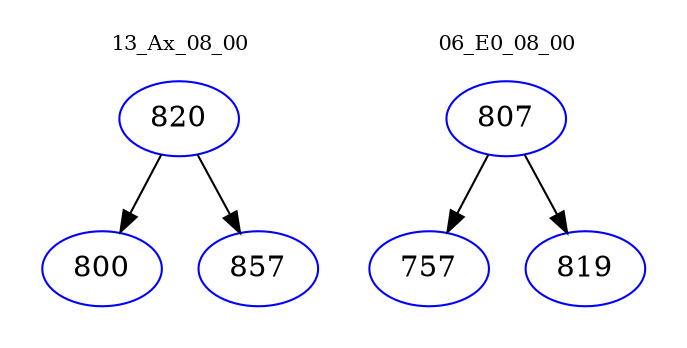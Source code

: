digraph{
subgraph cluster_0 {
color = white
label = "13_Ax_08_00";
fontsize=10;
T0_820 [label="820", color="blue"]
T0_820 -> T0_800 [color="black"]
T0_800 [label="800", color="blue"]
T0_820 -> T0_857 [color="black"]
T0_857 [label="857", color="blue"]
}
subgraph cluster_1 {
color = white
label = "06_E0_08_00";
fontsize=10;
T1_807 [label="807", color="blue"]
T1_807 -> T1_757 [color="black"]
T1_757 [label="757", color="blue"]
T1_807 -> T1_819 [color="black"]
T1_819 [label="819", color="blue"]
}
}
